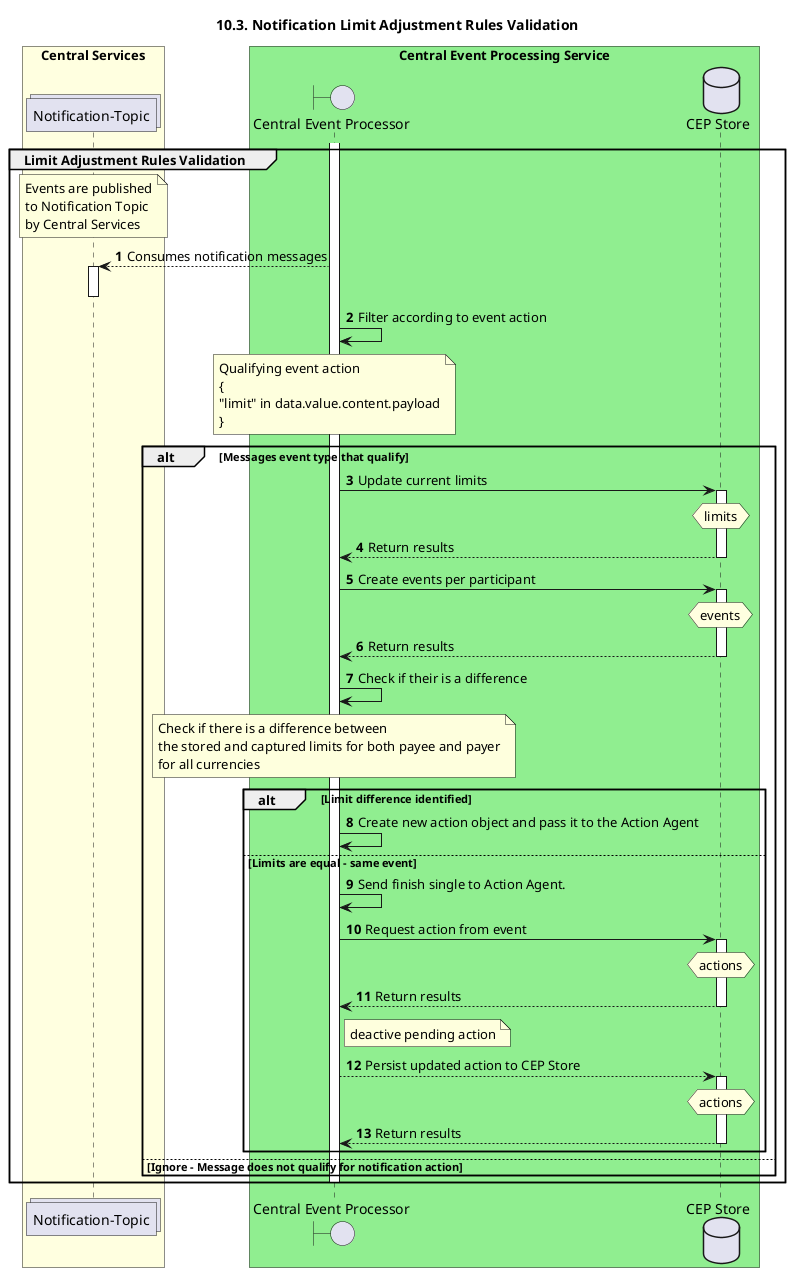 @startuml
' declate title
title 10.3. Notification Limit Adjustment Rules Validation
autonumber

' declare actors
collections "Notification-Topic" as TOPIC_NOTIFY
boundary "Central Event Processor" as CEP
database "CEP Store" as DB

box "Central Services" #LightYellow
participant TOPIC_NOTIFY
end box
box "Central Event Processing Service" #LightGreen
participant CEP
participant DB
end box

' start flow
Group Limit Adjustment Rules Validation
    activate CEP
    note over TOPIC_NOTIFY
        Events are published
        to Notification Topic
        by Central Services
    end note
    TOPIC_NOTIFY <-- CEP: Consumes notification messages
    activate TOPIC_NOTIFY
    deactivate TOPIC_NOTIFY
    CEP -> CEP: Filter according to event action
    note over CEP
        Qualifying event action
        {
        "limit" in data.value.content.payload
        }
    end note

    alt Messages event type that qualify
        CEP -> DB: Update current limits
        activate DB
        hnote over DB #LightYellow
        limits
        end hnote
        CEP <-- DB: Return results
        deactivate DB
        CEP -> DB: Create events per participant
        activate DB
        hnote over DB #LightYellow
        events
        end hnote
        CEP <-- DB: Return results
        deactivate DB
        CEP -> CEP: Check if their is a difference
        note over of CEP
            Check if there is a difference between
            the stored and captured limits for both payee and payer
            for all currencies
        end note

        alt Limit difference identified
            CEP -> CEP: Create new action object and pass it to the Action Agent
        else Limits are equal - same event
            CEP -> CEP: Send finish single to Action Agent.
            CEP -> DB: Request action from event
            activate DB
            hnote over DB #LightYellow
                actions
            end hnote
            CEP <-- DB: Return results
            deactivate DB
            note right of CEP
                deactive pending action
            end note
            CEP --> DB: Persist updated action to CEP Store
            activate DB
            hnote over DB #LightYellow
                actions
            end hnote
            CEP <-- DB: Return results
            deactivate DB
        end
    else Ignore - Message does not qualify for notification action
    end
    deactivate CEP
end
@enduml
